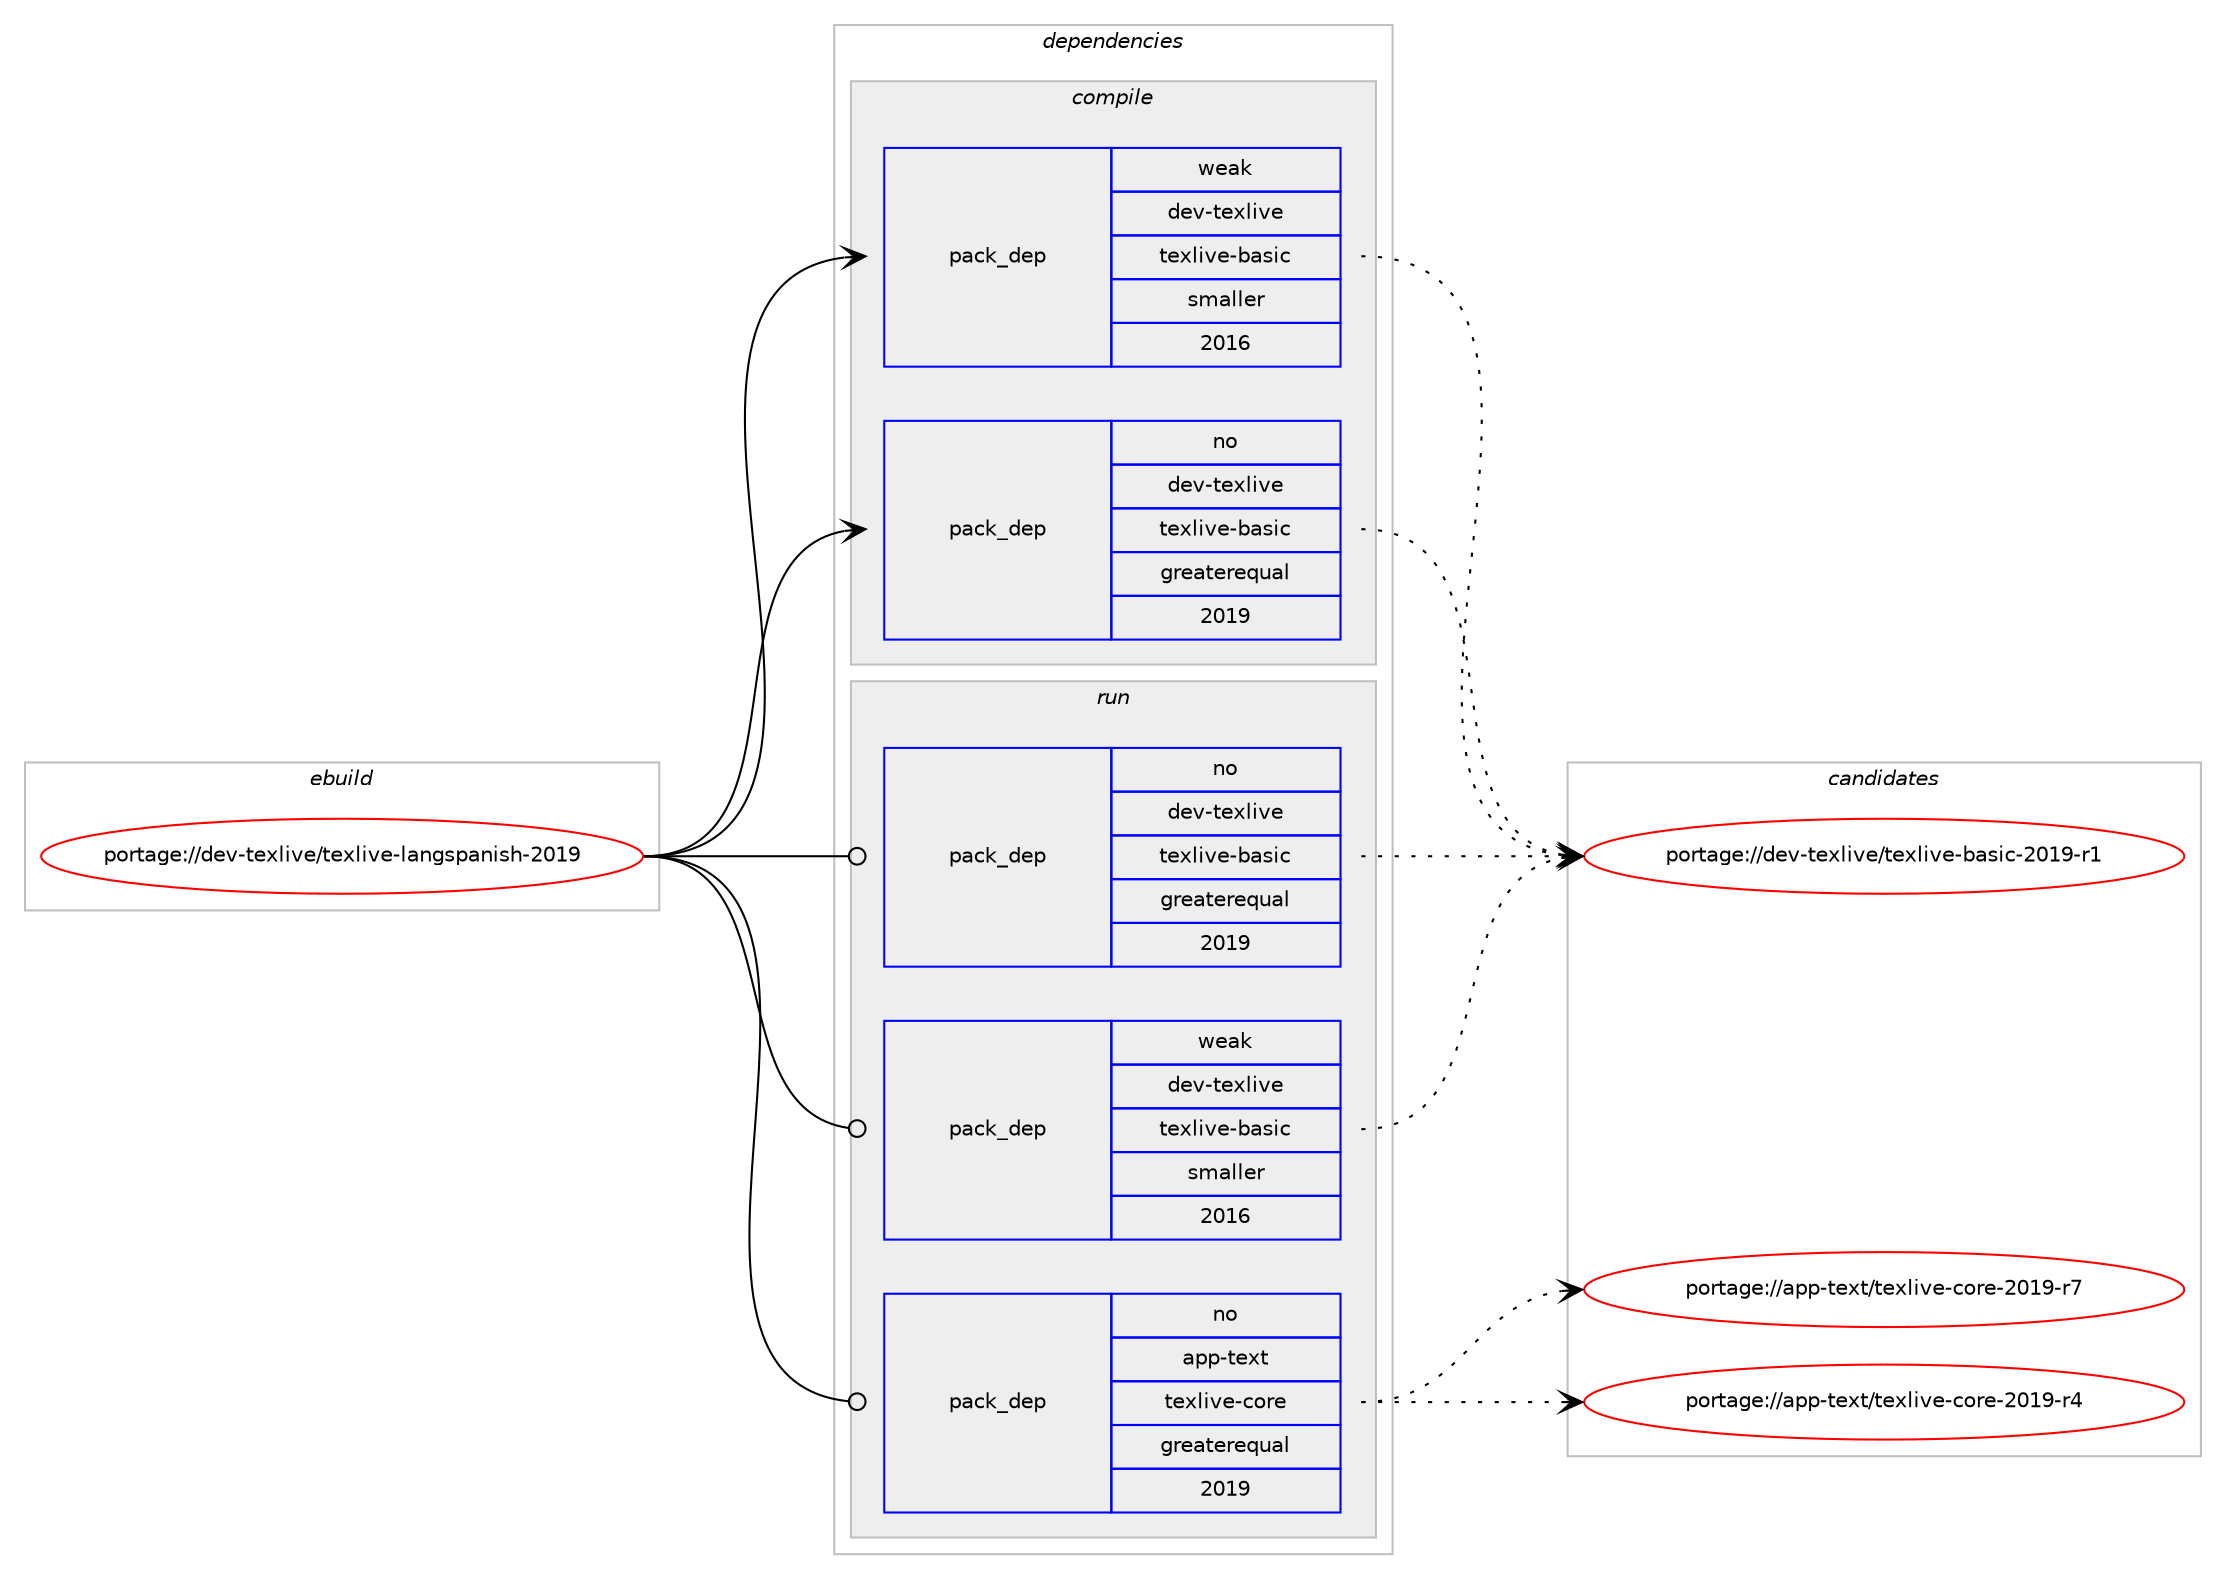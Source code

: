 digraph prolog {

# *************
# Graph options
# *************

newrank=true;
concentrate=true;
compound=true;
graph [rankdir=LR,fontname=Helvetica,fontsize=10,ranksep=1.5];#, ranksep=2.5, nodesep=0.2];
edge  [arrowhead=vee];
node  [fontname=Helvetica,fontsize=10];

# **********
# The ebuild
# **********

subgraph cluster_leftcol {
color=gray;
label=<<i>ebuild</i>>;
id [label="portage://dev-texlive/texlive-langspanish-2019", color=red, width=4, href="../dev-texlive/texlive-langspanish-2019.svg"];
}

# ****************
# The dependencies
# ****************

subgraph cluster_midcol {
color=gray;
label=<<i>dependencies</i>>;
subgraph cluster_compile {
fillcolor="#eeeeee";
style=filled;
label=<<i>compile</i>>;
subgraph pack239064 {
dependency307585 [label=<<TABLE BORDER="0" CELLBORDER="1" CELLSPACING="0" CELLPADDING="4" WIDTH="220"><TR><TD ROWSPAN="6" CELLPADDING="30">pack_dep</TD></TR><TR><TD WIDTH="110">no</TD></TR><TR><TD>dev-texlive</TD></TR><TR><TD>texlive-basic</TD></TR><TR><TD>greaterequal</TD></TR><TR><TD>2019</TD></TR></TABLE>>, shape=none, color=blue];
}
id:e -> dependency307585:w [weight=20,style="solid",arrowhead="vee"];
subgraph pack239065 {
dependency307586 [label=<<TABLE BORDER="0" CELLBORDER="1" CELLSPACING="0" CELLPADDING="4" WIDTH="220"><TR><TD ROWSPAN="6" CELLPADDING="30">pack_dep</TD></TR><TR><TD WIDTH="110">weak</TD></TR><TR><TD>dev-texlive</TD></TR><TR><TD>texlive-basic</TD></TR><TR><TD>smaller</TD></TR><TR><TD>2016</TD></TR></TABLE>>, shape=none, color=blue];
}
id:e -> dependency307586:w [weight=20,style="solid",arrowhead="vee"];
}
subgraph cluster_compileandrun {
fillcolor="#eeeeee";
style=filled;
label=<<i>compile and run</i>>;
}
subgraph cluster_run {
fillcolor="#eeeeee";
style=filled;
label=<<i>run</i>>;
subgraph pack239066 {
dependency307587 [label=<<TABLE BORDER="0" CELLBORDER="1" CELLSPACING="0" CELLPADDING="4" WIDTH="220"><TR><TD ROWSPAN="6" CELLPADDING="30">pack_dep</TD></TR><TR><TD WIDTH="110">no</TD></TR><TR><TD>app-text</TD></TR><TR><TD>texlive-core</TD></TR><TR><TD>greaterequal</TD></TR><TR><TD>2019</TD></TR></TABLE>>, shape=none, color=blue];
}
id:e -> dependency307587:w [weight=20,style="solid",arrowhead="odot"];
subgraph pack239067 {
dependency307588 [label=<<TABLE BORDER="0" CELLBORDER="1" CELLSPACING="0" CELLPADDING="4" WIDTH="220"><TR><TD ROWSPAN="6" CELLPADDING="30">pack_dep</TD></TR><TR><TD WIDTH="110">no</TD></TR><TR><TD>dev-texlive</TD></TR><TR><TD>texlive-basic</TD></TR><TR><TD>greaterequal</TD></TR><TR><TD>2019</TD></TR></TABLE>>, shape=none, color=blue];
}
id:e -> dependency307588:w [weight=20,style="solid",arrowhead="odot"];
subgraph pack239068 {
dependency307589 [label=<<TABLE BORDER="0" CELLBORDER="1" CELLSPACING="0" CELLPADDING="4" WIDTH="220"><TR><TD ROWSPAN="6" CELLPADDING="30">pack_dep</TD></TR><TR><TD WIDTH="110">weak</TD></TR><TR><TD>dev-texlive</TD></TR><TR><TD>texlive-basic</TD></TR><TR><TD>smaller</TD></TR><TR><TD>2016</TD></TR></TABLE>>, shape=none, color=blue];
}
id:e -> dependency307589:w [weight=20,style="solid",arrowhead="odot"];
}
}

# **************
# The candidates
# **************

subgraph cluster_choices {
rank=same;
color=gray;
label=<<i>candidates</i>>;

subgraph choice239064 {
color=black;
nodesep=1;
choice10010111845116101120108105118101471161011201081051181014598971151059945504849574511449 [label="portage://dev-texlive/texlive-basic-2019-r1", color=red, width=4,href="../dev-texlive/texlive-basic-2019-r1.svg"];
dependency307585:e -> choice10010111845116101120108105118101471161011201081051181014598971151059945504849574511449:w [style=dotted,weight="100"];
}
subgraph choice239065 {
color=black;
nodesep=1;
choice10010111845116101120108105118101471161011201081051181014598971151059945504849574511449 [label="portage://dev-texlive/texlive-basic-2019-r1", color=red, width=4,href="../dev-texlive/texlive-basic-2019-r1.svg"];
dependency307586:e -> choice10010111845116101120108105118101471161011201081051181014598971151059945504849574511449:w [style=dotted,weight="100"];
}
subgraph choice239066 {
color=black;
nodesep=1;
choice971121124511610112011647116101120108105118101459911111410145504849574511455 [label="portage://app-text/texlive-core-2019-r7", color=red, width=4,href="../app-text/texlive-core-2019-r7.svg"];
choice971121124511610112011647116101120108105118101459911111410145504849574511452 [label="portage://app-text/texlive-core-2019-r4", color=red, width=4,href="../app-text/texlive-core-2019-r4.svg"];
dependency307587:e -> choice971121124511610112011647116101120108105118101459911111410145504849574511455:w [style=dotted,weight="100"];
dependency307587:e -> choice971121124511610112011647116101120108105118101459911111410145504849574511452:w [style=dotted,weight="100"];
}
subgraph choice239067 {
color=black;
nodesep=1;
choice10010111845116101120108105118101471161011201081051181014598971151059945504849574511449 [label="portage://dev-texlive/texlive-basic-2019-r1", color=red, width=4,href="../dev-texlive/texlive-basic-2019-r1.svg"];
dependency307588:e -> choice10010111845116101120108105118101471161011201081051181014598971151059945504849574511449:w [style=dotted,weight="100"];
}
subgraph choice239068 {
color=black;
nodesep=1;
choice10010111845116101120108105118101471161011201081051181014598971151059945504849574511449 [label="portage://dev-texlive/texlive-basic-2019-r1", color=red, width=4,href="../dev-texlive/texlive-basic-2019-r1.svg"];
dependency307589:e -> choice10010111845116101120108105118101471161011201081051181014598971151059945504849574511449:w [style=dotted,weight="100"];
}
}

}
